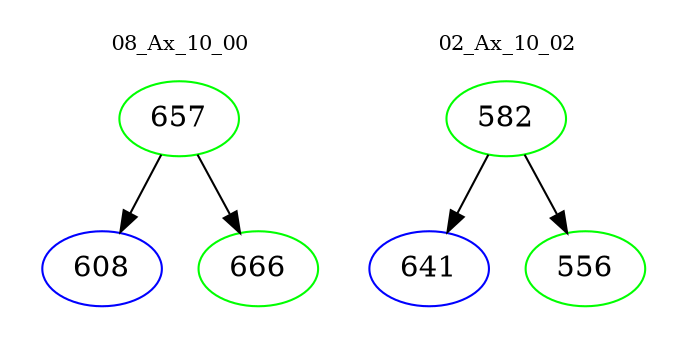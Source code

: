 digraph{
subgraph cluster_0 {
color = white
label = "08_Ax_10_00";
fontsize=10;
T0_657 [label="657", color="green"]
T0_657 -> T0_608 [color="black"]
T0_608 [label="608", color="blue"]
T0_657 -> T0_666 [color="black"]
T0_666 [label="666", color="green"]
}
subgraph cluster_1 {
color = white
label = "02_Ax_10_02";
fontsize=10;
T1_582 [label="582", color="green"]
T1_582 -> T1_641 [color="black"]
T1_641 [label="641", color="blue"]
T1_582 -> T1_556 [color="black"]
T1_556 [label="556", color="green"]
}
}
